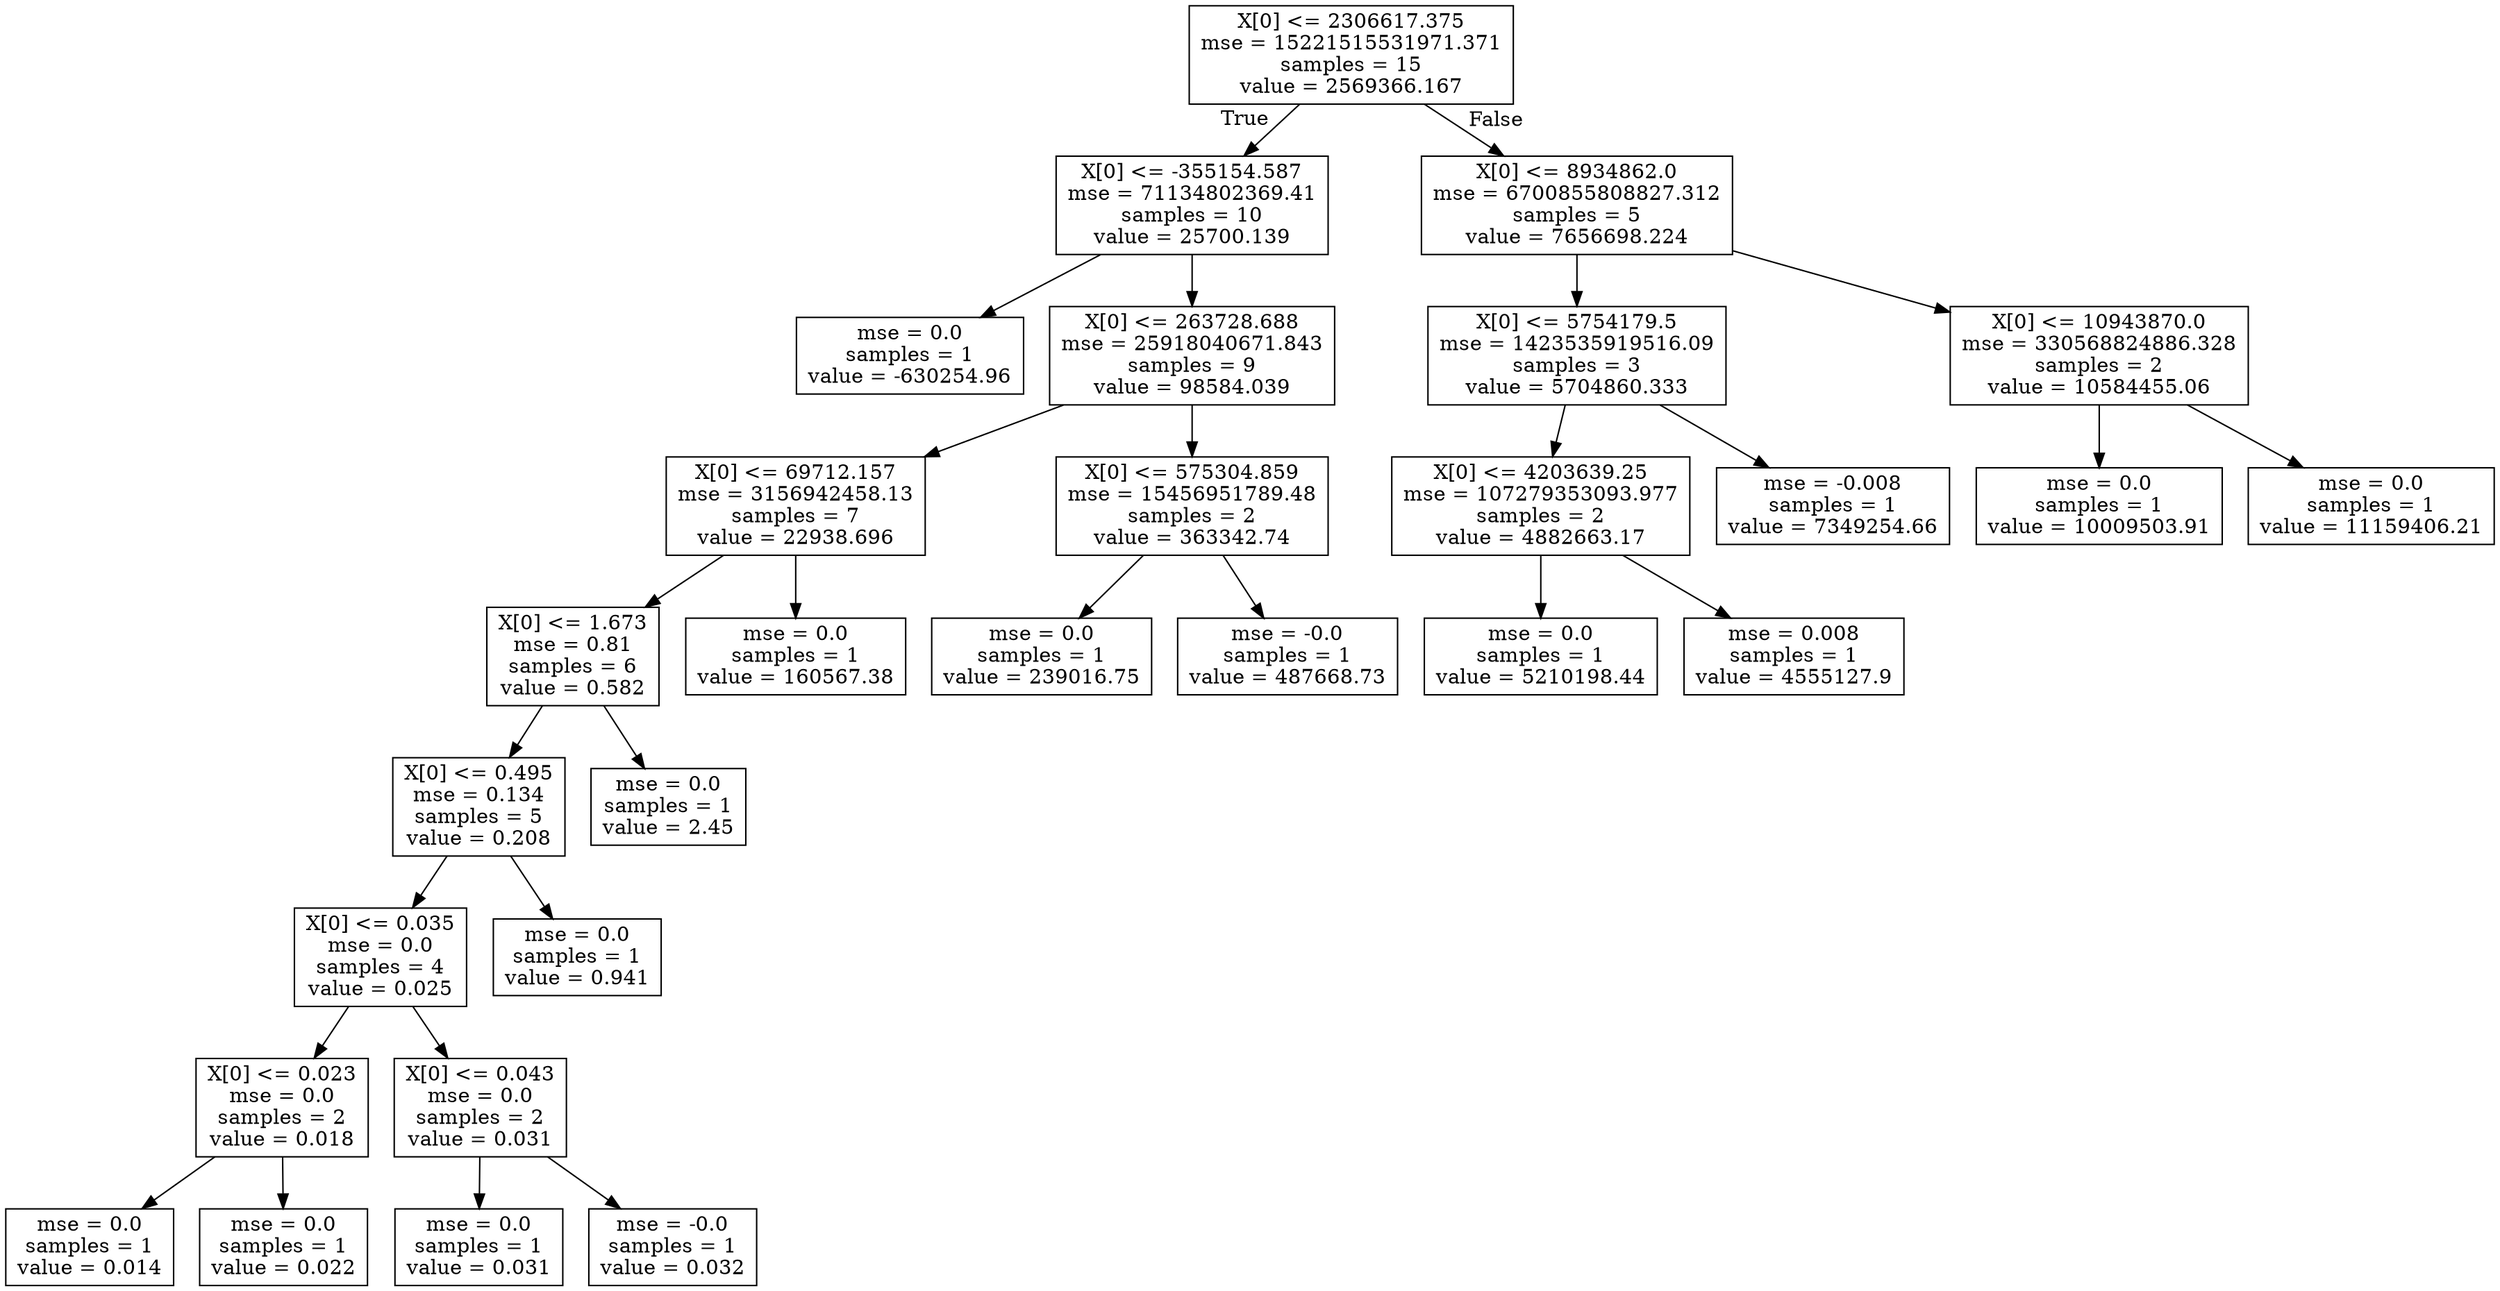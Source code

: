 digraph Tree {
node [shape=box] ;
0 [label="X[0] <= 2306617.375\nmse = 15221515531971.371\nsamples = 15\nvalue = 2569366.167"] ;
1 [label="X[0] <= -355154.587\nmse = 71134802369.41\nsamples = 10\nvalue = 25700.139"] ;
0 -> 1 [labeldistance=2.5, labelangle=45, headlabel="True"] ;
2 [label="mse = 0.0\nsamples = 1\nvalue = -630254.96"] ;
1 -> 2 ;
3 [label="X[0] <= 263728.688\nmse = 25918040671.843\nsamples = 9\nvalue = 98584.039"] ;
1 -> 3 ;
4 [label="X[0] <= 69712.157\nmse = 3156942458.13\nsamples = 7\nvalue = 22938.696"] ;
3 -> 4 ;
5 [label="X[0] <= 1.673\nmse = 0.81\nsamples = 6\nvalue = 0.582"] ;
4 -> 5 ;
6 [label="X[0] <= 0.495\nmse = 0.134\nsamples = 5\nvalue = 0.208"] ;
5 -> 6 ;
7 [label="X[0] <= 0.035\nmse = 0.0\nsamples = 4\nvalue = 0.025"] ;
6 -> 7 ;
8 [label="X[0] <= 0.023\nmse = 0.0\nsamples = 2\nvalue = 0.018"] ;
7 -> 8 ;
9 [label="mse = 0.0\nsamples = 1\nvalue = 0.014"] ;
8 -> 9 ;
10 [label="mse = 0.0\nsamples = 1\nvalue = 0.022"] ;
8 -> 10 ;
11 [label="X[0] <= 0.043\nmse = 0.0\nsamples = 2\nvalue = 0.031"] ;
7 -> 11 ;
12 [label="mse = 0.0\nsamples = 1\nvalue = 0.031"] ;
11 -> 12 ;
13 [label="mse = -0.0\nsamples = 1\nvalue = 0.032"] ;
11 -> 13 ;
14 [label="mse = 0.0\nsamples = 1\nvalue = 0.941"] ;
6 -> 14 ;
15 [label="mse = 0.0\nsamples = 1\nvalue = 2.45"] ;
5 -> 15 ;
16 [label="mse = 0.0\nsamples = 1\nvalue = 160567.38"] ;
4 -> 16 ;
17 [label="X[0] <= 575304.859\nmse = 15456951789.48\nsamples = 2\nvalue = 363342.74"] ;
3 -> 17 ;
18 [label="mse = 0.0\nsamples = 1\nvalue = 239016.75"] ;
17 -> 18 ;
19 [label="mse = -0.0\nsamples = 1\nvalue = 487668.73"] ;
17 -> 19 ;
20 [label="X[0] <= 8934862.0\nmse = 6700855808827.312\nsamples = 5\nvalue = 7656698.224"] ;
0 -> 20 [labeldistance=2.5, labelangle=-45, headlabel="False"] ;
21 [label="X[0] <= 5754179.5\nmse = 1423535919516.09\nsamples = 3\nvalue = 5704860.333"] ;
20 -> 21 ;
22 [label="X[0] <= 4203639.25\nmse = 107279353093.977\nsamples = 2\nvalue = 4882663.17"] ;
21 -> 22 ;
23 [label="mse = 0.0\nsamples = 1\nvalue = 5210198.44"] ;
22 -> 23 ;
24 [label="mse = 0.008\nsamples = 1\nvalue = 4555127.9"] ;
22 -> 24 ;
25 [label="mse = -0.008\nsamples = 1\nvalue = 7349254.66"] ;
21 -> 25 ;
26 [label="X[0] <= 10943870.0\nmse = 330568824886.328\nsamples = 2\nvalue = 10584455.06"] ;
20 -> 26 ;
27 [label="mse = 0.0\nsamples = 1\nvalue = 10009503.91"] ;
26 -> 27 ;
28 [label="mse = 0.0\nsamples = 1\nvalue = 11159406.21"] ;
26 -> 28 ;
}